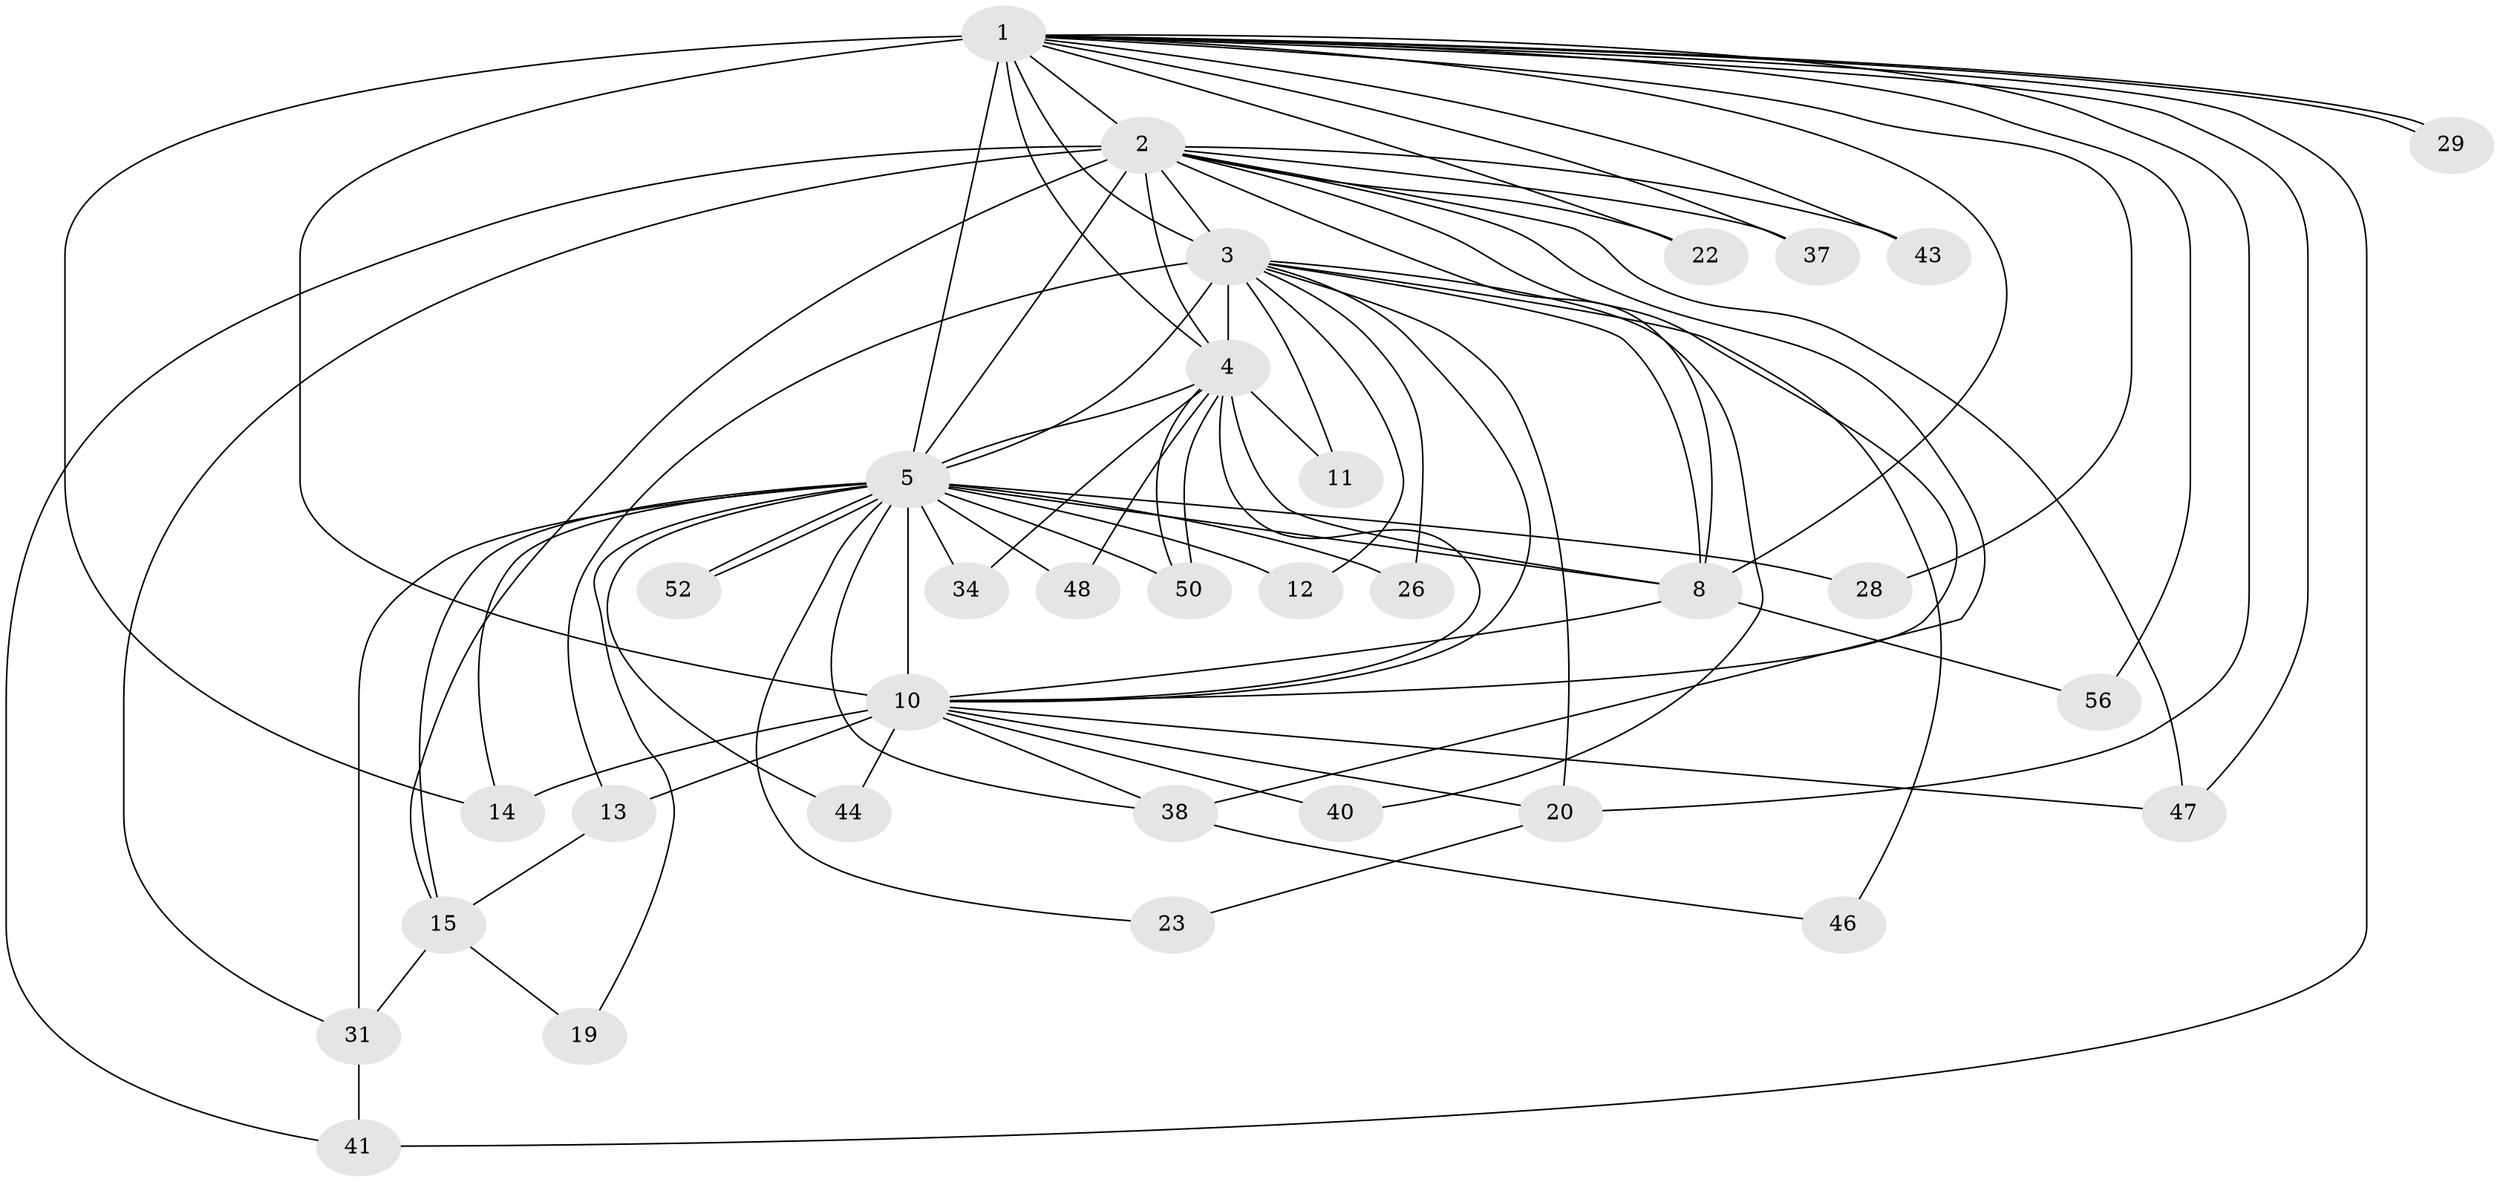 // original degree distribution, {21: 0.045454545454545456, 19: 0.015151515151515152, 15: 0.030303030303030304, 16: 0.030303030303030304, 11: 0.015151515151515152, 17: 0.015151515151515152, 2: 0.5909090909090909, 3: 0.12121212121212122, 6: 0.015151515151515152, 5: 0.030303030303030304, 4: 0.09090909090909091}
// Generated by graph-tools (version 1.1) at 2025/14/03/09/25 04:14:16]
// undirected, 33 vertices, 81 edges
graph export_dot {
graph [start="1"]
  node [color=gray90,style=filled];
  1 [super="+7+39"];
  2 [super="+53+54"];
  3;
  4;
  5 [super="+32+51+9+18+16+6"];
  8;
  10;
  11;
  12;
  13 [super="+21"];
  14;
  15;
  19;
  20 [super="+62"];
  22;
  23;
  26;
  28;
  29;
  31 [super="+66+59"];
  34;
  37;
  38 [super="+55"];
  40;
  41 [super="+57"];
  43;
  44 [super="+65+64"];
  46;
  47 [super="+61"];
  48;
  50 [super="+58"];
  52;
  56;
  1 -- 2 [weight=2];
  1 -- 3 [weight=2];
  1 -- 4 [weight=2];
  1 -- 5 [weight=11];
  1 -- 8 [weight=2];
  1 -- 10 [weight=2];
  1 -- 14;
  1 -- 28;
  1 -- 29;
  1 -- 29;
  1 -- 37;
  1 -- 43;
  1 -- 56;
  1 -- 20;
  1 -- 41;
  1 -- 47;
  1 -- 22;
  2 -- 3 [weight=2];
  2 -- 4;
  2 -- 5 [weight=5];
  2 -- 8 [weight=2];
  2 -- 10;
  2 -- 15;
  2 -- 22;
  2 -- 31;
  2 -- 37;
  2 -- 38;
  2 -- 41;
  2 -- 43;
  2 -- 47;
  3 -- 4;
  3 -- 5 [weight=5];
  3 -- 8;
  3 -- 10;
  3 -- 11;
  3 -- 12;
  3 -- 13;
  3 -- 20;
  3 -- 26;
  3 -- 40;
  3 -- 46;
  4 -- 5 [weight=4];
  4 -- 8;
  4 -- 10;
  4 -- 11;
  4 -- 34;
  4 -- 48;
  4 -- 50;
  4 -- 50;
  5 -- 8 [weight=3];
  5 -- 10 [weight=4];
  5 -- 12;
  5 -- 26;
  5 -- 31 [weight=2];
  5 -- 48;
  5 -- 52;
  5 -- 52;
  5 -- 50;
  5 -- 44 [weight=3];
  5 -- 23;
  5 -- 28;
  5 -- 34;
  5 -- 38;
  5 -- 14;
  5 -- 15 [weight=2];
  5 -- 19;
  8 -- 10;
  8 -- 56;
  10 -- 13;
  10 -- 14;
  10 -- 20;
  10 -- 38;
  10 -- 40;
  10 -- 47;
  10 -- 44;
  13 -- 15;
  15 -- 19;
  15 -- 31;
  20 -- 23;
  31 -- 41;
  38 -- 46;
}
